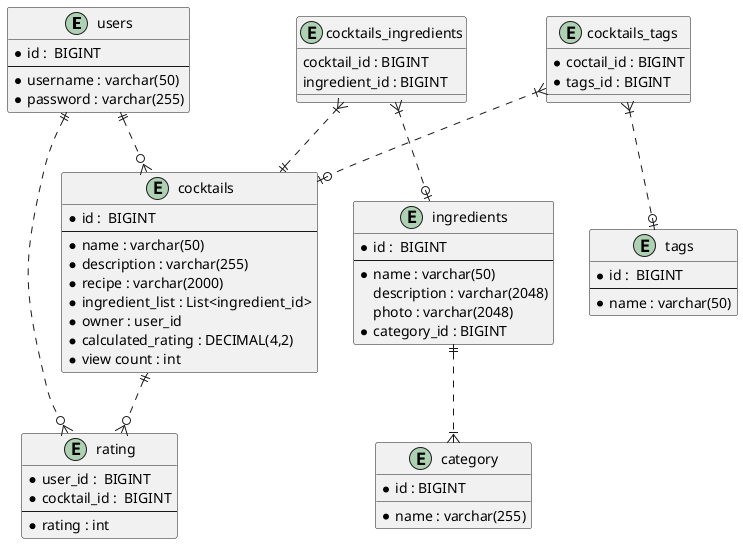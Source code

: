 @startuml
    entity users{
        *id :  BIGINT
        --
        *username : varchar(50)
        *password : varchar(255)
}

    entity ingredients{
        *id :  BIGINT
        --
        *name : varchar(50)
        description : varchar(2048)
        photo : varchar(2048)
        *category_id : BIGINT
}

    entity cocktails {
        *id :  BIGINT
        --
        *name : varchar(50)
        *description : varchar(255)
        *recipe : varchar(2000)
        *ingredient_list : List<ingredient_id>
        *owner : user_id
        *calculated_rating : DECIMAL(4,2)
        *view count : int
}

    entity cocktails_ingredients{
        cocktail_id : BIGINT
        ingredient_id : BIGINT
}

    entity tags {
        *id :  BIGINT
        --
        *name : varchar(50)
}

    entity rating{
        *user_id :  BIGINT
        *cocktail_id :  BIGINT
        --
        * rating : int
}

    entity cocktails_tags {
        *coctail_id : BIGINT
        *tags_id : BIGINT
    }

    entity category {
    *id : BIGINT
    *name : varchar(255)
    }

    users ||..o{ cocktails
    users ||..o{ rating
    cocktails ||..o{ rating
    ingredients ||..|{ category
    cocktails_tags }|..o| cocktails
    cocktails_tags }|..o| tags
    cocktails_ingredients }|..|| cocktails
    cocktails_ingredients }|..o| ingredients



@enduml